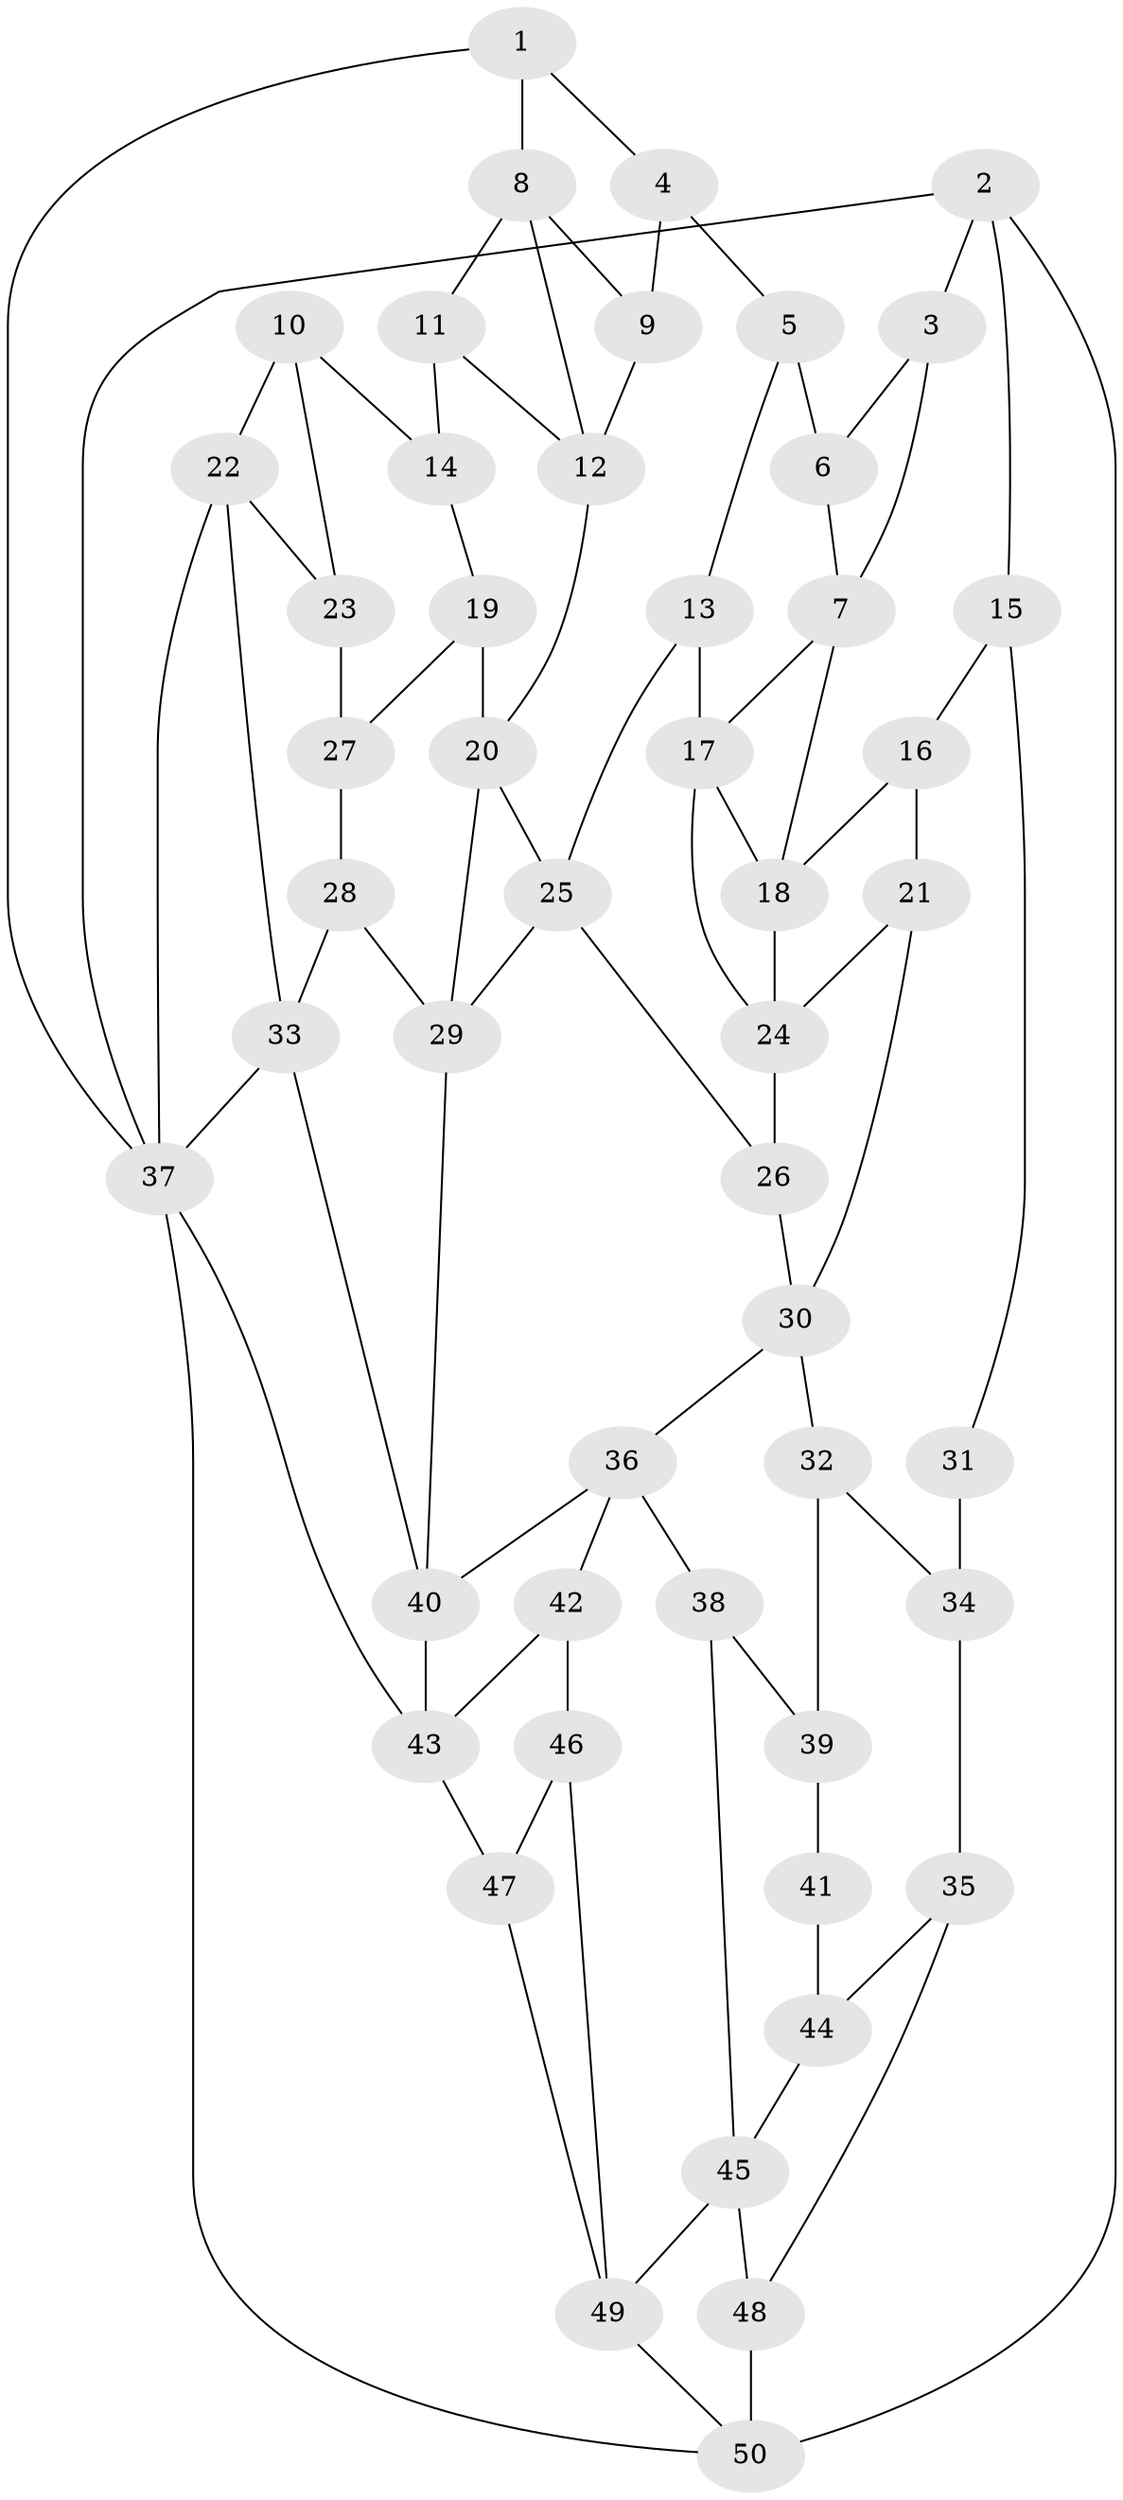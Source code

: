 // original degree distribution, {3: 0.03571428571428571, 4: 0.25, 5: 0.4642857142857143, 6: 0.25}
// Generated by graph-tools (version 1.1) at 2025/38/03/04/25 23:38:32]
// undirected, 50 vertices, 85 edges
graph export_dot {
  node [color=gray90,style=filled];
  1;
  2;
  3;
  4;
  5;
  6;
  7;
  8;
  9;
  10;
  11;
  12;
  13;
  14;
  15;
  16;
  17;
  18;
  19;
  20;
  21;
  22;
  23;
  24;
  25;
  26;
  27;
  28;
  29;
  30;
  31;
  32;
  33;
  34;
  35;
  36;
  37;
  38;
  39;
  40;
  41;
  42;
  43;
  44;
  45;
  46;
  47;
  48;
  49;
  50;
  1 -- 4 [weight=1.0];
  1 -- 8 [weight=1.0];
  1 -- 37 [weight=1.0];
  2 -- 3 [weight=1.0];
  2 -- 15 [weight=1.0];
  2 -- 37 [weight=1.0];
  2 -- 50 [weight=1.0];
  3 -- 6 [weight=1.0];
  3 -- 7 [weight=1.0];
  4 -- 5 [weight=1.0];
  4 -- 9 [weight=1.0];
  5 -- 6 [weight=1.0];
  5 -- 13 [weight=1.0];
  6 -- 7 [weight=1.0];
  7 -- 17 [weight=1.0];
  7 -- 18 [weight=1.0];
  8 -- 9 [weight=1.0];
  8 -- 11 [weight=1.0];
  8 -- 12 [weight=1.0];
  9 -- 12 [weight=1.0];
  10 -- 14 [weight=1.0];
  10 -- 22 [weight=1.0];
  10 -- 23 [weight=1.0];
  11 -- 12 [weight=1.0];
  11 -- 14 [weight=2.0];
  12 -- 20 [weight=1.0];
  13 -- 17 [weight=1.0];
  13 -- 25 [weight=1.0];
  14 -- 19 [weight=1.0];
  15 -- 16 [weight=1.0];
  15 -- 31 [weight=1.0];
  16 -- 18 [weight=1.0];
  16 -- 21 [weight=1.0];
  17 -- 18 [weight=1.0];
  17 -- 24 [weight=1.0];
  18 -- 24 [weight=1.0];
  19 -- 20 [weight=1.0];
  19 -- 27 [weight=1.0];
  20 -- 25 [weight=1.0];
  20 -- 29 [weight=1.0];
  21 -- 24 [weight=1.0];
  21 -- 30 [weight=1.0];
  22 -- 23 [weight=1.0];
  22 -- 33 [weight=1.0];
  22 -- 37 [weight=1.0];
  23 -- 27 [weight=2.0];
  24 -- 26 [weight=1.0];
  25 -- 26 [weight=1.0];
  25 -- 29 [weight=1.0];
  26 -- 30 [weight=1.0];
  27 -- 28 [weight=1.0];
  28 -- 29 [weight=1.0];
  28 -- 33 [weight=1.0];
  29 -- 40 [weight=1.0];
  30 -- 32 [weight=1.0];
  30 -- 36 [weight=1.0];
  31 -- 34 [weight=2.0];
  32 -- 34 [weight=1.0];
  32 -- 39 [weight=1.0];
  33 -- 37 [weight=1.0];
  33 -- 40 [weight=1.0];
  34 -- 35 [weight=1.0];
  35 -- 44 [weight=1.0];
  35 -- 48 [weight=1.0];
  36 -- 38 [weight=1.0];
  36 -- 40 [weight=1.0];
  36 -- 42 [weight=1.0];
  37 -- 43 [weight=1.0];
  37 -- 50 [weight=1.0];
  38 -- 39 [weight=1.0];
  38 -- 45 [weight=1.0];
  39 -- 41 [weight=2.0];
  40 -- 43 [weight=1.0];
  41 -- 44 [weight=2.0];
  42 -- 43 [weight=1.0];
  42 -- 46 [weight=2.0];
  43 -- 47 [weight=1.0];
  44 -- 45 [weight=1.0];
  45 -- 48 [weight=1.0];
  45 -- 49 [weight=1.0];
  46 -- 47 [weight=1.0];
  46 -- 49 [weight=1.0];
  47 -- 49 [weight=1.0];
  48 -- 50 [weight=2.0];
  49 -- 50 [weight=1.0];
}
